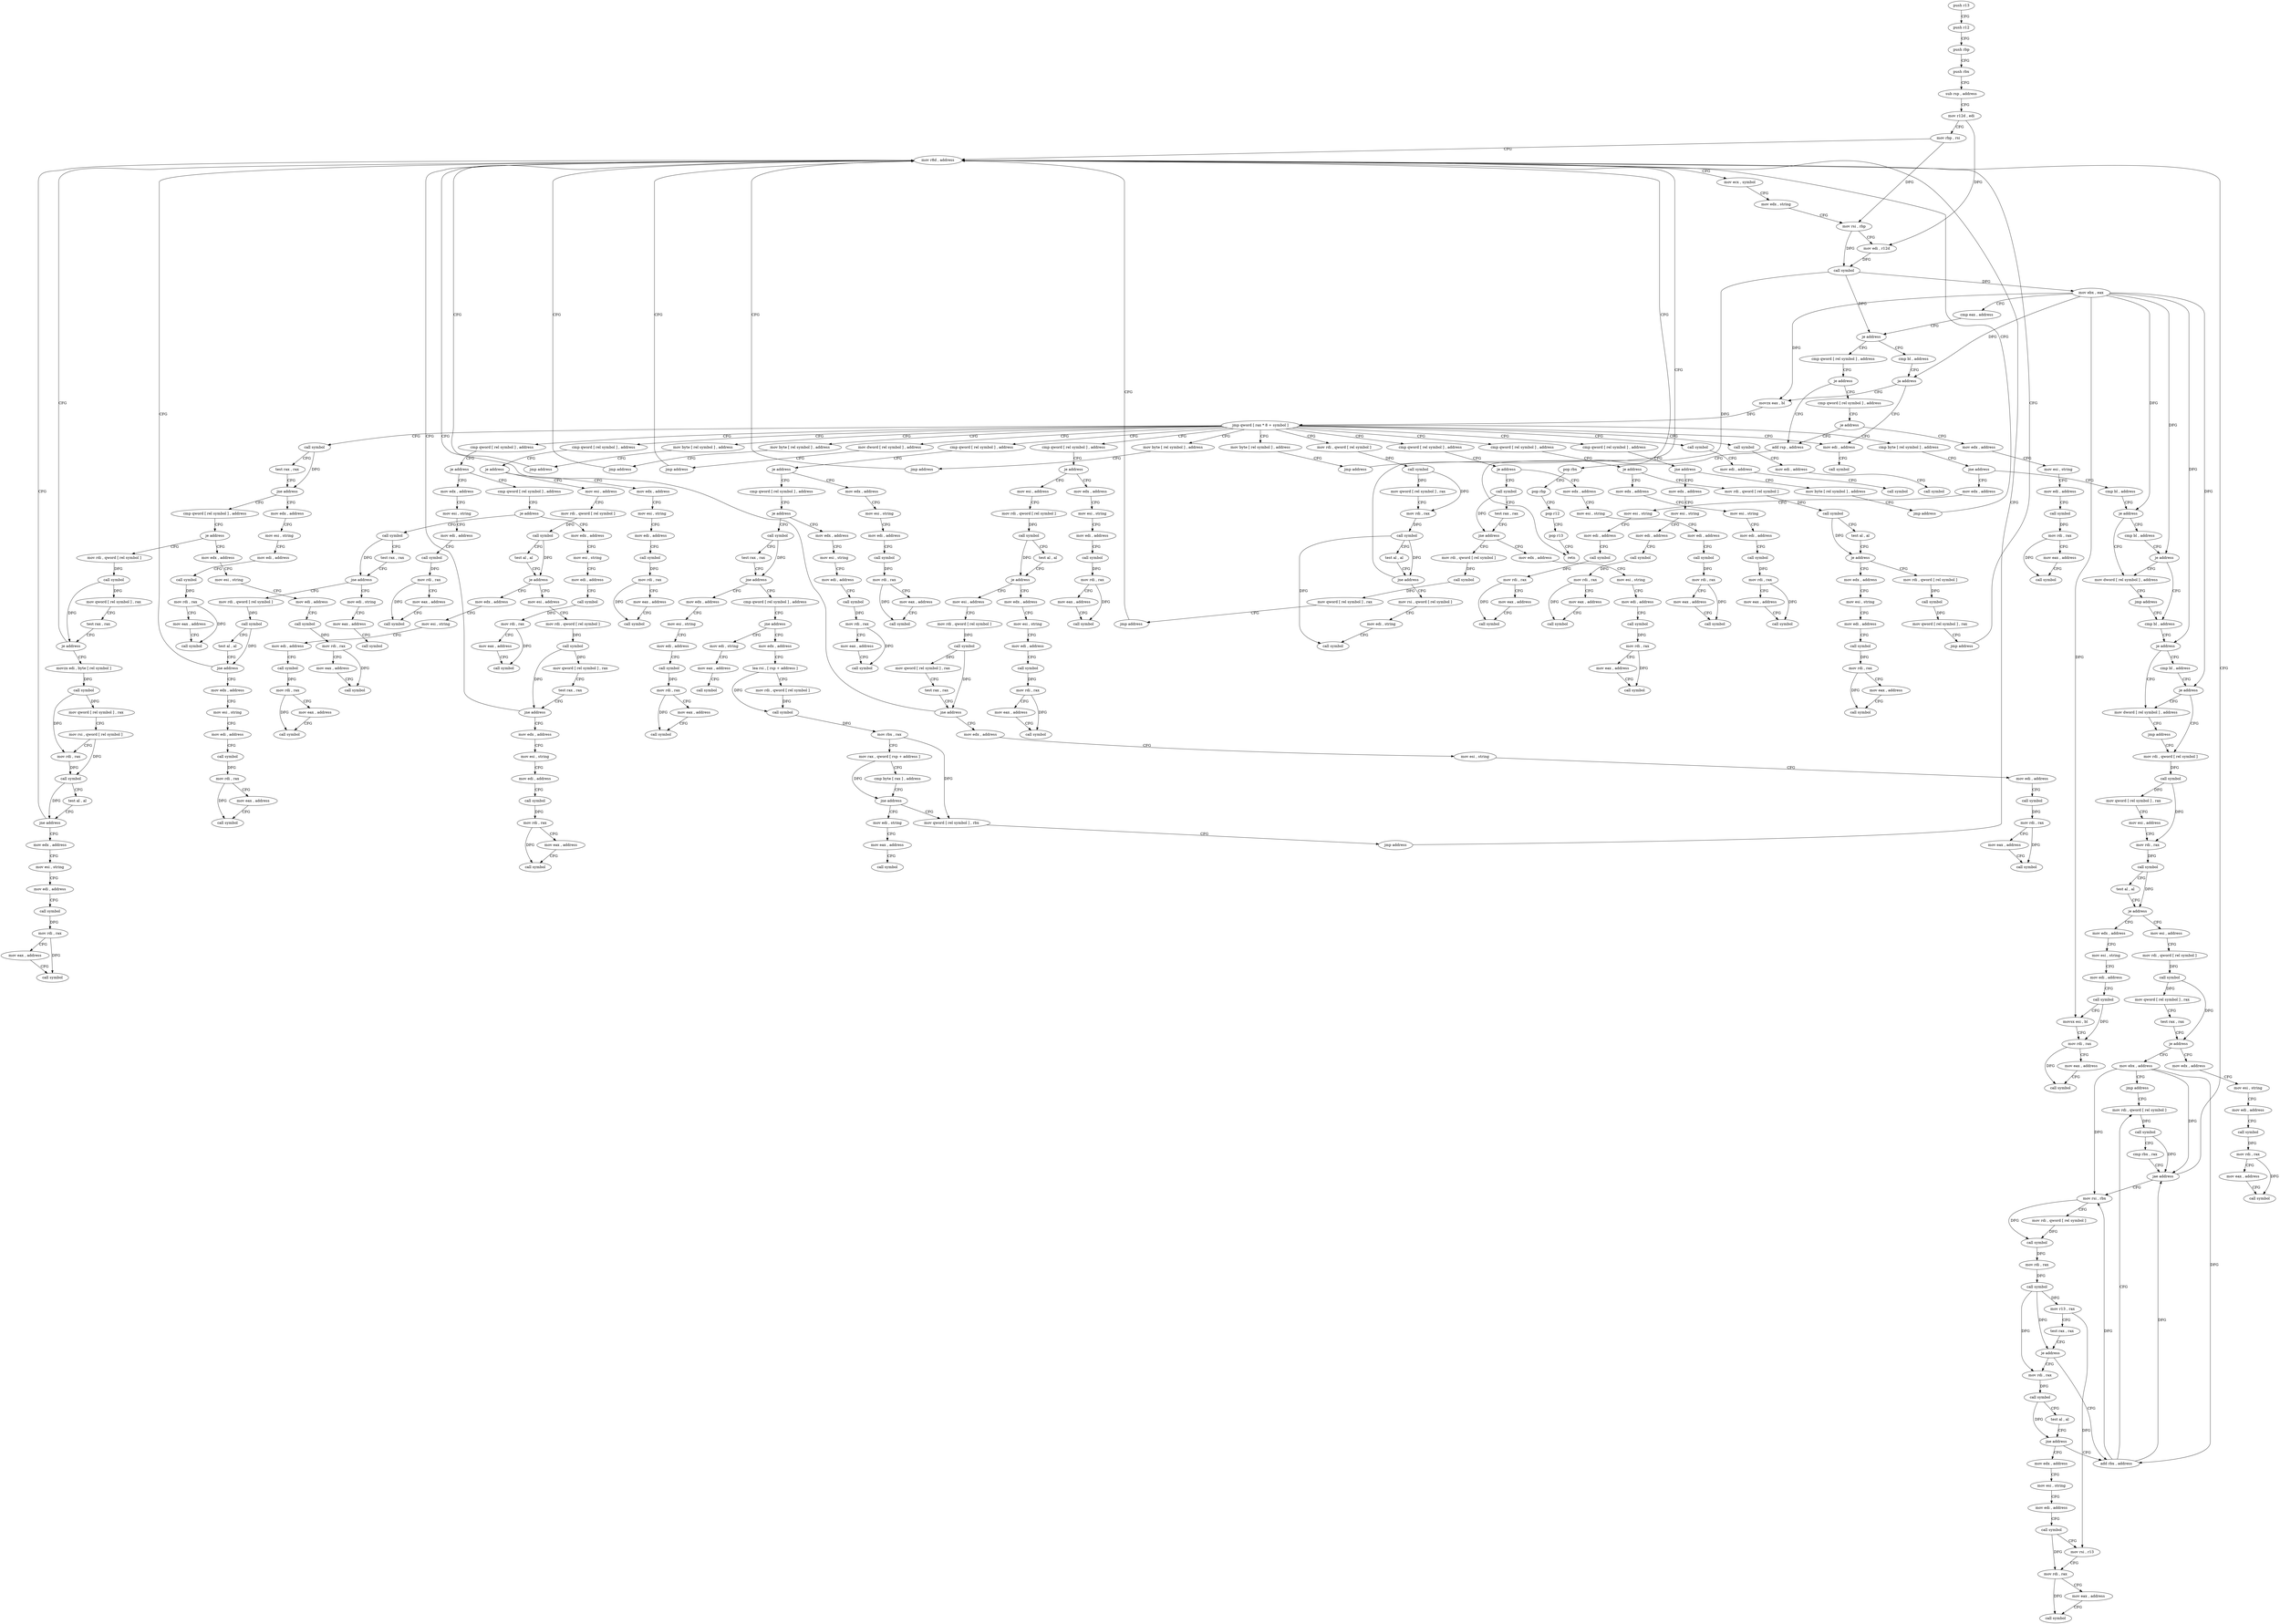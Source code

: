 digraph "func" {
"4217172" [label = "push r13" ]
"4217174" [label = "push r12" ]
"4217176" [label = "push rbp" ]
"4217177" [label = "push rbx" ]
"4217178" [label = "sub rsp , address" ]
"4217182" [label = "mov r12d , edi" ]
"4217185" [label = "mov rbp , rsi" ]
"4217188" [label = "mov r8d , address" ]
"4219005" [label = "cmp qword [ rel symbol ] , address" ]
"4219013" [label = "je address" ]
"4219026" [label = "cmp qword [ rel symbol ] , address" ]
"4219015" [label = "add rsp , address" ]
"4217226" [label = "cmp bl , address" ]
"4217229" [label = "ja address" ]
"4218995" [label = "mov edi , address" ]
"4217235" [label = "movzx eax , bl" ]
"4219034" [label = "je address" ]
"4219036" [label = "mov edx , address" ]
"4219019" [label = "pop rbx" ]
"4219020" [label = "pop rbp" ]
"4219021" [label = "pop r12" ]
"4219023" [label = "pop r13" ]
"4219025" [label = "retn" ]
"4219000" [label = "call symbol" ]
"4217238" [label = "jmp qword [ rax * 8 + symbol ]" ]
"4217245" [label = "call symbol" ]
"4217260" [label = "call symbol" ]
"4217275" [label = "mov rdi , qword [ rel symbol ]" ]
"4217328" [label = "call symbol" ]
"4217531" [label = "cmp qword [ rel symbol ] , address" ]
"4217702" [label = "cmp qword [ rel symbol ] , address" ]
"4217924" [label = "cmp qword [ rel symbol ] , address" ]
"4218036" [label = "mov byte [ rel symbol ] , address" ]
"4218048" [label = "mov byte [ rel symbol ] , address" ]
"4218060" [label = "mov dword [ rel symbol ] , address" ]
"4218075" [label = "mov byte [ rel symbol ] , address" ]
"4218087" [label = "cmp qword [ rel symbol ] , address" ]
"4218257" [label = "cmp qword [ rel symbol ] , address" ]
"4218375" [label = "cmp qword [ rel symbol ] , address" ]
"4218545" [label = "cmp byte [ rel symbol ] , address" ]
"4218918" [label = "mov byte [ rel symbol ] , address" ]
"4218930" [label = "cmp qword [ rel symbol ] , address" ]
"4219041" [label = "mov esi , string" ]
"4219046" [label = "mov edi , address" ]
"4219051" [label = "call symbol" ]
"4219056" [label = "mov rdi , rax" ]
"4219059" [label = "mov eax , address" ]
"4219064" [label = "call symbol" ]
"4217250" [label = "mov edi , address" ]
"4217255" [label = "call symbol" ]
"4217265" [label = "mov edi , address" ]
"4217270" [label = "call symbol" ]
"4217282" [label = "call symbol" ]
"4217287" [label = "mov qword [ rel symbol ] , rax" ]
"4217294" [label = "mov rdi , rax" ]
"4217297" [label = "call symbol" ]
"4217302" [label = "test al , al" ]
"4217304" [label = "jne address" ]
"4217306" [label = "mov rsi , qword [ rel symbol ]" ]
"4217333" [label = "test rax , rax" ]
"4217336" [label = "jne address" ]
"4217493" [label = "mov edx , address" ]
"4217342" [label = "cmp qword [ rel symbol ] , address" ]
"4217539" [label = "je address" ]
"4217574" [label = "cmp qword [ rel symbol ] , address" ]
"4217541" [label = "mov edx , address" ]
"4217710" [label = "je address" ]
"4217745" [label = "cmp qword [ rel symbol ] , address" ]
"4217712" [label = "mov edx , address" ]
"4217932" [label = "je address" ]
"4217967" [label = "call symbol" ]
"4217934" [label = "mov edx , address" ]
"4218043" [label = "jmp address" ]
"4218055" [label = "jmp address" ]
"4218070" [label = "jmp address" ]
"4218082" [label = "jmp address" ]
"4218095" [label = "je address" ]
"4218130" [label = "mov esi , address" ]
"4218097" [label = "mov edx , address" ]
"4218265" [label = "je address" ]
"4218300" [label = "mov rdi , qword [ rel symbol ]" ]
"4218267" [label = "mov edx , address" ]
"4218383" [label = "je address" ]
"4218418" [label = "mov esi , address" ]
"4218385" [label = "mov edx , address" ]
"4218552" [label = "jne address" ]
"4218665" [label = "mov edx , address" ]
"4218554" [label = "cmp bl , address" ]
"4218925" [label = "jmp address" ]
"4218938" [label = "jne address" ]
"4218952" [label = "mov edx , address" ]
"4218940" [label = "mov byte [ rel symbol ] , address" ]
"4217194" [label = "mov ecx , symbol" ]
"4217199" [label = "mov edx , string" ]
"4217204" [label = "mov rsi , rbp" ]
"4217207" [label = "mov edi , r12d" ]
"4217210" [label = "call symbol" ]
"4217215" [label = "mov ebx , eax" ]
"4217217" [label = "cmp eax , address" ]
"4217220" [label = "je address" ]
"4217313" [label = "mov edi , string" ]
"4217318" [label = "call symbol" ]
"4217498" [label = "mov esi , string" ]
"4217503" [label = "mov edi , address" ]
"4217508" [label = "call symbol" ]
"4217513" [label = "mov rdi , rax" ]
"4217516" [label = "mov eax , address" ]
"4217521" [label = "call symbol" ]
"4217350" [label = "je address" ]
"4217385" [label = "mov rdi , qword [ rel symbol ]" ]
"4217352" [label = "mov edx , address" ]
"4217582" [label = "je address" ]
"4217617" [label = "call symbol" ]
"4217584" [label = "mov edx , address" ]
"4217546" [label = "mov esi , string" ]
"4217551" [label = "mov edi , address" ]
"4217556" [label = "call symbol" ]
"4217561" [label = "mov rdi , rax" ]
"4217564" [label = "mov eax , address" ]
"4217569" [label = "call symbol" ]
"4217753" [label = "je address" ]
"4217788" [label = "call symbol" ]
"4217755" [label = "mov edx , address" ]
"4217717" [label = "mov esi , string" ]
"4217722" [label = "mov edi , address" ]
"4217727" [label = "call symbol" ]
"4217732" [label = "mov rdi , rax" ]
"4217735" [label = "mov eax , address" ]
"4217740" [label = "call symbol" ]
"4217972" [label = "test rax , rax" ]
"4217975" [label = "jne address" ]
"4218001" [label = "mov edx , address" ]
"4217977" [label = "mov rdi , qword [ rel symbol ]" ]
"4217939" [label = "mov esi , string" ]
"4217944" [label = "mov edi , address" ]
"4217949" [label = "call symbol" ]
"4217954" [label = "mov rdi , rax" ]
"4217957" [label = "mov eax , address" ]
"4217962" [label = "call symbol" ]
"4218135" [label = "mov rdi , qword [ rel symbol ]" ]
"4218142" [label = "call symbol" ]
"4218147" [label = "test al , al" ]
"4218149" [label = "je address" ]
"4218222" [label = "mov edx , address" ]
"4218151" [label = "mov esi , address" ]
"4218102" [label = "mov esi , string" ]
"4218107" [label = "mov edi , address" ]
"4218112" [label = "call symbol" ]
"4218117" [label = "mov rdi , rax" ]
"4218120" [label = "mov eax , address" ]
"4218125" [label = "call symbol" ]
"4218307" [label = "call symbol" ]
"4218312" [label = "test al , al" ]
"4218314" [label = "je address" ]
"4218340" [label = "mov edx , address" ]
"4218316" [label = "mov rdi , qword [ rel symbol ]" ]
"4218272" [label = "mov esi , string" ]
"4218277" [label = "mov edi , address" ]
"4218282" [label = "call symbol" ]
"4218287" [label = "mov rdi , rax" ]
"4218290" [label = "mov eax , address" ]
"4218295" [label = "call symbol" ]
"4218423" [label = "mov rdi , qword [ rel symbol ]" ]
"4218430" [label = "call symbol" ]
"4218435" [label = "test al , al" ]
"4218437" [label = "je address" ]
"4218510" [label = "mov edx , address" ]
"4218439" [label = "mov esi , address" ]
"4218390" [label = "mov esi , string" ]
"4218395" [label = "mov edi , address" ]
"4218400" [label = "call symbol" ]
"4218405" [label = "mov rdi , rax" ]
"4218408" [label = "mov eax , address" ]
"4218413" [label = "call symbol" ]
"4218670" [label = "mov esi , string" ]
"4218675" [label = "mov edi , address" ]
"4218680" [label = "call symbol" ]
"4218685" [label = "mov rdi , rax" ]
"4218688" [label = "mov eax , address" ]
"4218693" [label = "call symbol" ]
"4218557" [label = "je address" ]
"4218703" [label = "mov dword [ rel symbol ] , address" ]
"4218563" [label = "cmp bl , address" ]
"4218957" [label = "mov esi , string" ]
"4218962" [label = "mov edi , address" ]
"4218967" [label = "call symbol" ]
"4218972" [label = "mov rdi , rax" ]
"4218975" [label = "mov eax , address" ]
"4218980" [label = "call symbol" ]
"4218947" [label = "jmp address" ]
"4217392" [label = "call symbol" ]
"4217397" [label = "mov qword [ rel symbol ] , rax" ]
"4217404" [label = "test rax , rax" ]
"4217407" [label = "je address" ]
"4217413" [label = "movzx edi , byte [ rel symbol ]" ]
"4217357" [label = "mov esi , string" ]
"4217362" [label = "mov edi , address" ]
"4217367" [label = "call symbol" ]
"4217372" [label = "mov rdi , rax" ]
"4217375" [label = "mov eax , address" ]
"4217380" [label = "call symbol" ]
"4217622" [label = "test rax , rax" ]
"4217625" [label = "jne address" ]
"4217685" [label = "mov edi , string" ]
"4217627" [label = "mov rdi , qword [ rel symbol ]" ]
"4217589" [label = "mov esi , string" ]
"4217594" [label = "mov edi , address" ]
"4217599" [label = "call symbol" ]
"4217604" [label = "mov rdi , rax" ]
"4217607" [label = "mov eax , address" ]
"4217612" [label = "call symbol" ]
"4217793" [label = "test rax , rax" ]
"4217796" [label = "jne address" ]
"4217855" [label = "mov edx , address" ]
"4217798" [label = "cmp qword [ rel symbol ] , address" ]
"4217760" [label = "mov esi , string" ]
"4217765" [label = "mov edi , address" ]
"4217770" [label = "call symbol" ]
"4217775" [label = "mov rdi , rax" ]
"4217778" [label = "mov eax , address" ]
"4217783" [label = "call symbol" ]
"4218006" [label = "mov esi , string" ]
"4218011" [label = "mov edi , address" ]
"4218016" [label = "call symbol" ]
"4218021" [label = "mov rdi , rax" ]
"4218024" [label = "mov eax , address" ]
"4218029" [label = "call symbol" ]
"4217984" [label = "call symbol" ]
"4217989" [label = "mov qword [ rel symbol ] , rax" ]
"4217996" [label = "jmp address" ]
"4218227" [label = "mov esi , string" ]
"4218232" [label = "mov edi , address" ]
"4218237" [label = "call symbol" ]
"4218242" [label = "mov rdi , rax" ]
"4218245" [label = "mov eax , address" ]
"4218250" [label = "call symbol" ]
"4218156" [label = "mov rdi , qword [ rel symbol ]" ]
"4218163" [label = "call symbol" ]
"4218168" [label = "mov qword [ rel symbol ] , rax" ]
"4218175" [label = "test rax , rax" ]
"4218178" [label = "jne address" ]
"4218184" [label = "mov edx , address" ]
"4218345" [label = "mov esi , string" ]
"4218350" [label = "mov edi , address" ]
"4218355" [label = "call symbol" ]
"4218360" [label = "mov rdi , rax" ]
"4218363" [label = "mov eax , address" ]
"4218368" [label = "call symbol" ]
"4218323" [label = "call symbol" ]
"4218328" [label = "mov qword [ rel symbol ] , rax" ]
"4218335" [label = "jmp address" ]
"4218515" [label = "mov esi , string" ]
"4218520" [label = "mov edi , address" ]
"4218525" [label = "call symbol" ]
"4218530" [label = "mov rdi , rax" ]
"4218533" [label = "mov eax , address" ]
"4218538" [label = "call symbol" ]
"4218444" [label = "mov rdi , qword [ rel symbol ]" ]
"4218451" [label = "call symbol" ]
"4218456" [label = "mov qword [ rel symbol ] , rax" ]
"4218463" [label = "test rax , rax" ]
"4218466" [label = "jne address" ]
"4218472" [label = "mov edx , address" ]
"4218713" [label = "jmp address" ]
"4218572" [label = "cmp bl , address" ]
"4218566" [label = "je address" ]
"4217420" [label = "call symbol" ]
"4217425" [label = "mov qword [ rel symbol ] , rax" ]
"4217432" [label = "mov rsi , qword [ rel symbol ]" ]
"4217439" [label = "mov rdi , rax" ]
"4217442" [label = "call symbol" ]
"4217447" [label = "test al , al" ]
"4217449" [label = "jne address" ]
"4217455" [label = "mov edx , address" ]
"4217690" [label = "mov eax , address" ]
"4217695" [label = "call symbol" ]
"4217634" [label = "call symbol" ]
"4217639" [label = "test al , al" ]
"4217641" [label = "jne address" ]
"4217647" [label = "mov edx , address" ]
"4217860" [label = "mov esi , string" ]
"4217865" [label = "mov edi , address" ]
"4217870" [label = "call symbol" ]
"4217875" [label = "mov rdi , rax" ]
"4217878" [label = "mov eax , address" ]
"4217883" [label = "call symbol" ]
"4217806" [label = "jne address" ]
"4217890" [label = "mov edi , string" ]
"4217808" [label = "mov edx , address" ]
"4218189" [label = "mov esi , string" ]
"4218194" [label = "mov edi , address" ]
"4218199" [label = "call symbol" ]
"4218204" [label = "mov rdi , rax" ]
"4218207" [label = "mov eax , address" ]
"4218212" [label = "call symbol" ]
"4218477" [label = "mov esi , string" ]
"4218482" [label = "mov edi , address" ]
"4218487" [label = "call symbol" ]
"4218492" [label = "mov rdi , rax" ]
"4218495" [label = "mov eax , address" ]
"4218500" [label = "call symbol" ]
"4218575" [label = "je address" ]
"4218718" [label = "mov dword [ rel symbol ] , address" ]
"4218581" [label = "cmp bl , address" ]
"4217460" [label = "mov esi , string" ]
"4217465" [label = "mov edi , address" ]
"4217470" [label = "call symbol" ]
"4217475" [label = "mov rdi , rax" ]
"4217478" [label = "mov eax , address" ]
"4217483" [label = "call symbol" ]
"4217652" [label = "mov esi , string" ]
"4217657" [label = "mov edi , address" ]
"4217662" [label = "call symbol" ]
"4217667" [label = "mov rdi , rax" ]
"4217670" [label = "mov eax , address" ]
"4217675" [label = "call symbol" ]
"4217895" [label = "mov eax , address" ]
"4217900" [label = "call symbol" ]
"4217813" [label = "lea rsi , [ rsp + address ]" ]
"4217818" [label = "mov rdi , qword [ rel symbol ]" ]
"4217825" [label = "call symbol" ]
"4217830" [label = "mov rbx , rax" ]
"4217833" [label = "mov rax , qword [ rsp + address ]" ]
"4217838" [label = "cmp byte [ rax ] , address" ]
"4217841" [label = "jne address" ]
"4217907" [label = "mov edi , string" ]
"4217843" [label = "mov qword [ rel symbol ] , rbx" ]
"4218728" [label = "jmp address" ]
"4218590" [label = "mov rdi , qword [ rel symbol ]" ]
"4218584" [label = "je address" ]
"4217912" [label = "mov eax , address" ]
"4217917" [label = "call symbol" ]
"4217850" [label = "jmp address" ]
"4218597" [label = "call symbol" ]
"4218602" [label = "mov qword [ rel symbol ] , rax" ]
"4218609" [label = "mov esi , address" ]
"4218614" [label = "mov rdi , rax" ]
"4218617" [label = "call symbol" ]
"4218622" [label = "test al , al" ]
"4218624" [label = "je address" ]
"4218733" [label = "mov edx , address" ]
"4218626" [label = "mov esi , address" ]
"4218738" [label = "mov esi , string" ]
"4218743" [label = "mov edi , address" ]
"4218748" [label = "call symbol" ]
"4218753" [label = "movsx esi , bl" ]
"4218756" [label = "mov rdi , rax" ]
"4218759" [label = "mov eax , address" ]
"4218764" [label = "call symbol" ]
"4218631" [label = "mov rdi , qword [ rel symbol ]" ]
"4218638" [label = "call symbol" ]
"4218643" [label = "mov qword [ rel symbol ] , rax" ]
"4218650" [label = "test rax , rax" ]
"4218653" [label = "je address" ]
"4218774" [label = "mov edx , address" ]
"4218655" [label = "mov ebx , address" ]
"4218779" [label = "mov esi , string" ]
"4218784" [label = "mov edi , address" ]
"4218789" [label = "call symbol" ]
"4218794" [label = "mov rdi , rax" ]
"4218797" [label = "mov eax , address" ]
"4218802" [label = "call symbol" ]
"4218660" [label = "jmp address" ]
"4218816" [label = "mov rdi , qword [ rel symbol ]" ]
"4218823" [label = "call symbol" ]
"4218828" [label = "cmp rbx , rax" ]
"4218831" [label = "jae address" ]
"4218837" [label = "mov rsi , rbx" ]
"4218840" [label = "mov rdi , qword [ rel symbol ]" ]
"4218847" [label = "call symbol" ]
"4218852" [label = "mov rdi , rax" ]
"4218855" [label = "call symbol" ]
"4218860" [label = "mov r13 , rax" ]
"4218863" [label = "test rax , rax" ]
"4218866" [label = "je address" ]
"4218812" [label = "add rbx , address" ]
"4218868" [label = "mov rdi , rax" ]
"4218871" [label = "call symbol" ]
"4218876" [label = "test al , al" ]
"4218878" [label = "jne address" ]
"4218880" [label = "mov edx , address" ]
"4218885" [label = "mov esi , string" ]
"4218890" [label = "mov edi , address" ]
"4218895" [label = "call symbol" ]
"4218900" [label = "mov rsi , r13" ]
"4218903" [label = "mov rdi , rax" ]
"4218906" [label = "mov eax , address" ]
"4218911" [label = "call symbol" ]
"4217172" -> "4217174" [ label = "CFG" ]
"4217174" -> "4217176" [ label = "CFG" ]
"4217176" -> "4217177" [ label = "CFG" ]
"4217177" -> "4217178" [ label = "CFG" ]
"4217178" -> "4217182" [ label = "CFG" ]
"4217182" -> "4217185" [ label = "CFG" ]
"4217182" -> "4217207" [ label = "DFG" ]
"4217185" -> "4217188" [ label = "CFG" ]
"4217185" -> "4217204" [ label = "DFG" ]
"4217188" -> "4217194" [ label = "CFG" ]
"4219005" -> "4219013" [ label = "CFG" ]
"4219013" -> "4219026" [ label = "CFG" ]
"4219013" -> "4219015" [ label = "CFG" ]
"4219026" -> "4219034" [ label = "CFG" ]
"4219015" -> "4219019" [ label = "CFG" ]
"4217226" -> "4217229" [ label = "CFG" ]
"4217229" -> "4218995" [ label = "CFG" ]
"4217229" -> "4217235" [ label = "CFG" ]
"4218995" -> "4219000" [ label = "CFG" ]
"4217235" -> "4217238" [ label = "DFG" ]
"4219034" -> "4219015" [ label = "CFG" ]
"4219034" -> "4219036" [ label = "CFG" ]
"4219036" -> "4219041" [ label = "CFG" ]
"4219019" -> "4219020" [ label = "CFG" ]
"4219020" -> "4219021" [ label = "CFG" ]
"4219021" -> "4219023" [ label = "CFG" ]
"4219023" -> "4219025" [ label = "CFG" ]
"4217238" -> "4217245" [ label = "CFG" ]
"4217238" -> "4217260" [ label = "CFG" ]
"4217238" -> "4217275" [ label = "CFG" ]
"4217238" -> "4217328" [ label = "CFG" ]
"4217238" -> "4217531" [ label = "CFG" ]
"4217238" -> "4217702" [ label = "CFG" ]
"4217238" -> "4217924" [ label = "CFG" ]
"4217238" -> "4218036" [ label = "CFG" ]
"4217238" -> "4218048" [ label = "CFG" ]
"4217238" -> "4218060" [ label = "CFG" ]
"4217238" -> "4218075" [ label = "CFG" ]
"4217238" -> "4218087" [ label = "CFG" ]
"4217238" -> "4218257" [ label = "CFG" ]
"4217238" -> "4218375" [ label = "CFG" ]
"4217238" -> "4218545" [ label = "CFG" ]
"4217238" -> "4218918" [ label = "CFG" ]
"4217238" -> "4218930" [ label = "CFG" ]
"4217238" -> "4218995" [ label = "CFG" ]
"4217245" -> "4217250" [ label = "CFG" ]
"4217260" -> "4217265" [ label = "CFG" ]
"4217275" -> "4217282" [ label = "DFG" ]
"4217328" -> "4217333" [ label = "CFG" ]
"4217328" -> "4217336" [ label = "DFG" ]
"4217531" -> "4217539" [ label = "CFG" ]
"4217702" -> "4217710" [ label = "CFG" ]
"4217924" -> "4217932" [ label = "CFG" ]
"4218036" -> "4218043" [ label = "CFG" ]
"4218048" -> "4218055" [ label = "CFG" ]
"4218060" -> "4218070" [ label = "CFG" ]
"4218075" -> "4218082" [ label = "CFG" ]
"4218087" -> "4218095" [ label = "CFG" ]
"4218257" -> "4218265" [ label = "CFG" ]
"4218375" -> "4218383" [ label = "CFG" ]
"4218545" -> "4218552" [ label = "CFG" ]
"4218918" -> "4218925" [ label = "CFG" ]
"4218930" -> "4218938" [ label = "CFG" ]
"4219041" -> "4219046" [ label = "CFG" ]
"4219046" -> "4219051" [ label = "CFG" ]
"4219051" -> "4219056" [ label = "DFG" ]
"4219056" -> "4219059" [ label = "CFG" ]
"4219056" -> "4219064" [ label = "DFG" ]
"4219059" -> "4219064" [ label = "CFG" ]
"4217250" -> "4217255" [ label = "CFG" ]
"4217265" -> "4217270" [ label = "CFG" ]
"4217282" -> "4217287" [ label = "DFG" ]
"4217282" -> "4217294" [ label = "DFG" ]
"4217287" -> "4217294" [ label = "CFG" ]
"4217294" -> "4217297" [ label = "DFG" ]
"4217297" -> "4217302" [ label = "CFG" ]
"4217297" -> "4217304" [ label = "DFG" ]
"4217297" -> "4217318" [ label = "DFG" ]
"4217302" -> "4217304" [ label = "CFG" ]
"4217304" -> "4217188" [ label = "CFG" ]
"4217304" -> "4217306" [ label = "CFG" ]
"4217306" -> "4217313" [ label = "CFG" ]
"4217333" -> "4217336" [ label = "CFG" ]
"4217336" -> "4217493" [ label = "CFG" ]
"4217336" -> "4217342" [ label = "CFG" ]
"4217493" -> "4217498" [ label = "CFG" ]
"4217342" -> "4217350" [ label = "CFG" ]
"4217539" -> "4217574" [ label = "CFG" ]
"4217539" -> "4217541" [ label = "CFG" ]
"4217574" -> "4217582" [ label = "CFG" ]
"4217541" -> "4217546" [ label = "CFG" ]
"4217710" -> "4217745" [ label = "CFG" ]
"4217710" -> "4217712" [ label = "CFG" ]
"4217745" -> "4217753" [ label = "CFG" ]
"4217712" -> "4217717" [ label = "CFG" ]
"4217932" -> "4217967" [ label = "CFG" ]
"4217932" -> "4217934" [ label = "CFG" ]
"4217967" -> "4217972" [ label = "CFG" ]
"4217967" -> "4217975" [ label = "DFG" ]
"4217934" -> "4217939" [ label = "CFG" ]
"4218043" -> "4217188" [ label = "CFG" ]
"4218055" -> "4217188" [ label = "CFG" ]
"4218070" -> "4217188" [ label = "CFG" ]
"4218082" -> "4217188" [ label = "CFG" ]
"4218095" -> "4218130" [ label = "CFG" ]
"4218095" -> "4218097" [ label = "CFG" ]
"4218130" -> "4218135" [ label = "CFG" ]
"4218097" -> "4218102" [ label = "CFG" ]
"4218265" -> "4218300" [ label = "CFG" ]
"4218265" -> "4218267" [ label = "CFG" ]
"4218300" -> "4218307" [ label = "DFG" ]
"4218267" -> "4218272" [ label = "CFG" ]
"4218383" -> "4218418" [ label = "CFG" ]
"4218383" -> "4218385" [ label = "CFG" ]
"4218418" -> "4218423" [ label = "CFG" ]
"4218385" -> "4218390" [ label = "CFG" ]
"4218552" -> "4218665" [ label = "CFG" ]
"4218552" -> "4218554" [ label = "CFG" ]
"4218665" -> "4218670" [ label = "CFG" ]
"4218554" -> "4218557" [ label = "CFG" ]
"4218925" -> "4217188" [ label = "CFG" ]
"4218938" -> "4218952" [ label = "CFG" ]
"4218938" -> "4218940" [ label = "CFG" ]
"4218952" -> "4218957" [ label = "CFG" ]
"4218940" -> "4218947" [ label = "CFG" ]
"4217194" -> "4217199" [ label = "CFG" ]
"4217199" -> "4217204" [ label = "CFG" ]
"4217204" -> "4217207" [ label = "CFG" ]
"4217204" -> "4217210" [ label = "DFG" ]
"4217207" -> "4217210" [ label = "DFG" ]
"4217210" -> "4217215" [ label = "DFG" ]
"4217210" -> "4217220" [ label = "DFG" ]
"4217210" -> "4219025" [ label = "DFG" ]
"4217215" -> "4217217" [ label = "CFG" ]
"4217215" -> "4217229" [ label = "DFG" ]
"4217215" -> "4217235" [ label = "DFG" ]
"4217215" -> "4218557" [ label = "DFG" ]
"4217215" -> "4218566" [ label = "DFG" ]
"4217215" -> "4218575" [ label = "DFG" ]
"4217215" -> "4218584" [ label = "DFG" ]
"4217215" -> "4218753" [ label = "DFG" ]
"4217217" -> "4217220" [ label = "CFG" ]
"4217220" -> "4219005" [ label = "CFG" ]
"4217220" -> "4217226" [ label = "CFG" ]
"4217313" -> "4217318" [ label = "CFG" ]
"4217498" -> "4217503" [ label = "CFG" ]
"4217503" -> "4217508" [ label = "CFG" ]
"4217508" -> "4217513" [ label = "DFG" ]
"4217513" -> "4217516" [ label = "CFG" ]
"4217513" -> "4217521" [ label = "DFG" ]
"4217516" -> "4217521" [ label = "CFG" ]
"4217350" -> "4217385" [ label = "CFG" ]
"4217350" -> "4217352" [ label = "CFG" ]
"4217385" -> "4217392" [ label = "DFG" ]
"4217352" -> "4217357" [ label = "CFG" ]
"4217582" -> "4217617" [ label = "CFG" ]
"4217582" -> "4217584" [ label = "CFG" ]
"4217617" -> "4217622" [ label = "CFG" ]
"4217617" -> "4217625" [ label = "DFG" ]
"4217584" -> "4217589" [ label = "CFG" ]
"4217546" -> "4217551" [ label = "CFG" ]
"4217551" -> "4217556" [ label = "CFG" ]
"4217556" -> "4217561" [ label = "DFG" ]
"4217561" -> "4217564" [ label = "CFG" ]
"4217561" -> "4217569" [ label = "DFG" ]
"4217564" -> "4217569" [ label = "CFG" ]
"4217753" -> "4217788" [ label = "CFG" ]
"4217753" -> "4217755" [ label = "CFG" ]
"4217788" -> "4217793" [ label = "CFG" ]
"4217788" -> "4217796" [ label = "DFG" ]
"4217755" -> "4217760" [ label = "CFG" ]
"4217717" -> "4217722" [ label = "CFG" ]
"4217722" -> "4217727" [ label = "CFG" ]
"4217727" -> "4217732" [ label = "DFG" ]
"4217732" -> "4217735" [ label = "CFG" ]
"4217732" -> "4217740" [ label = "DFG" ]
"4217735" -> "4217740" [ label = "CFG" ]
"4217972" -> "4217975" [ label = "CFG" ]
"4217975" -> "4218001" [ label = "CFG" ]
"4217975" -> "4217977" [ label = "CFG" ]
"4218001" -> "4218006" [ label = "CFG" ]
"4217977" -> "4217984" [ label = "DFG" ]
"4217939" -> "4217944" [ label = "CFG" ]
"4217944" -> "4217949" [ label = "CFG" ]
"4217949" -> "4217954" [ label = "DFG" ]
"4217954" -> "4217957" [ label = "CFG" ]
"4217954" -> "4217962" [ label = "DFG" ]
"4217957" -> "4217962" [ label = "CFG" ]
"4218135" -> "4218142" [ label = "DFG" ]
"4218142" -> "4218147" [ label = "CFG" ]
"4218142" -> "4218149" [ label = "DFG" ]
"4218147" -> "4218149" [ label = "CFG" ]
"4218149" -> "4218222" [ label = "CFG" ]
"4218149" -> "4218151" [ label = "CFG" ]
"4218222" -> "4218227" [ label = "CFG" ]
"4218151" -> "4218156" [ label = "CFG" ]
"4218102" -> "4218107" [ label = "CFG" ]
"4218107" -> "4218112" [ label = "CFG" ]
"4218112" -> "4218117" [ label = "DFG" ]
"4218117" -> "4218120" [ label = "CFG" ]
"4218117" -> "4218125" [ label = "DFG" ]
"4218120" -> "4218125" [ label = "CFG" ]
"4218307" -> "4218312" [ label = "CFG" ]
"4218307" -> "4218314" [ label = "DFG" ]
"4218312" -> "4218314" [ label = "CFG" ]
"4218314" -> "4218340" [ label = "CFG" ]
"4218314" -> "4218316" [ label = "CFG" ]
"4218340" -> "4218345" [ label = "CFG" ]
"4218316" -> "4218323" [ label = "DFG" ]
"4218272" -> "4218277" [ label = "CFG" ]
"4218277" -> "4218282" [ label = "CFG" ]
"4218282" -> "4218287" [ label = "DFG" ]
"4218287" -> "4218290" [ label = "CFG" ]
"4218287" -> "4218295" [ label = "DFG" ]
"4218290" -> "4218295" [ label = "CFG" ]
"4218423" -> "4218430" [ label = "DFG" ]
"4218430" -> "4218435" [ label = "CFG" ]
"4218430" -> "4218437" [ label = "DFG" ]
"4218435" -> "4218437" [ label = "CFG" ]
"4218437" -> "4218510" [ label = "CFG" ]
"4218437" -> "4218439" [ label = "CFG" ]
"4218510" -> "4218515" [ label = "CFG" ]
"4218439" -> "4218444" [ label = "CFG" ]
"4218390" -> "4218395" [ label = "CFG" ]
"4218395" -> "4218400" [ label = "CFG" ]
"4218400" -> "4218405" [ label = "DFG" ]
"4218405" -> "4218408" [ label = "CFG" ]
"4218405" -> "4218413" [ label = "DFG" ]
"4218408" -> "4218413" [ label = "CFG" ]
"4218670" -> "4218675" [ label = "CFG" ]
"4218675" -> "4218680" [ label = "CFG" ]
"4218680" -> "4218685" [ label = "DFG" ]
"4218685" -> "4218688" [ label = "CFG" ]
"4218685" -> "4218693" [ label = "DFG" ]
"4218688" -> "4218693" [ label = "CFG" ]
"4218557" -> "4218703" [ label = "CFG" ]
"4218557" -> "4218563" [ label = "CFG" ]
"4218703" -> "4218713" [ label = "CFG" ]
"4218563" -> "4218566" [ label = "CFG" ]
"4218957" -> "4218962" [ label = "CFG" ]
"4218962" -> "4218967" [ label = "CFG" ]
"4218967" -> "4218972" [ label = "DFG" ]
"4218972" -> "4218975" [ label = "CFG" ]
"4218972" -> "4218980" [ label = "DFG" ]
"4218975" -> "4218980" [ label = "CFG" ]
"4218947" -> "4217188" [ label = "CFG" ]
"4217392" -> "4217397" [ label = "DFG" ]
"4217392" -> "4217407" [ label = "DFG" ]
"4217397" -> "4217404" [ label = "CFG" ]
"4217404" -> "4217407" [ label = "CFG" ]
"4217407" -> "4217188" [ label = "CFG" ]
"4217407" -> "4217413" [ label = "CFG" ]
"4217413" -> "4217420" [ label = "DFG" ]
"4217357" -> "4217362" [ label = "CFG" ]
"4217362" -> "4217367" [ label = "CFG" ]
"4217367" -> "4217372" [ label = "DFG" ]
"4217372" -> "4217375" [ label = "CFG" ]
"4217372" -> "4217380" [ label = "DFG" ]
"4217375" -> "4217380" [ label = "CFG" ]
"4217622" -> "4217625" [ label = "CFG" ]
"4217625" -> "4217685" [ label = "CFG" ]
"4217625" -> "4217627" [ label = "CFG" ]
"4217685" -> "4217690" [ label = "CFG" ]
"4217627" -> "4217634" [ label = "DFG" ]
"4217589" -> "4217594" [ label = "CFG" ]
"4217594" -> "4217599" [ label = "CFG" ]
"4217599" -> "4217604" [ label = "DFG" ]
"4217604" -> "4217607" [ label = "CFG" ]
"4217604" -> "4217612" [ label = "DFG" ]
"4217607" -> "4217612" [ label = "CFG" ]
"4217793" -> "4217796" [ label = "CFG" ]
"4217796" -> "4217855" [ label = "CFG" ]
"4217796" -> "4217798" [ label = "CFG" ]
"4217855" -> "4217860" [ label = "CFG" ]
"4217798" -> "4217806" [ label = "CFG" ]
"4217760" -> "4217765" [ label = "CFG" ]
"4217765" -> "4217770" [ label = "CFG" ]
"4217770" -> "4217775" [ label = "DFG" ]
"4217775" -> "4217778" [ label = "CFG" ]
"4217775" -> "4217783" [ label = "DFG" ]
"4217778" -> "4217783" [ label = "CFG" ]
"4218006" -> "4218011" [ label = "CFG" ]
"4218011" -> "4218016" [ label = "CFG" ]
"4218016" -> "4218021" [ label = "DFG" ]
"4218021" -> "4218024" [ label = "CFG" ]
"4218021" -> "4218029" [ label = "DFG" ]
"4218024" -> "4218029" [ label = "CFG" ]
"4217984" -> "4217989" [ label = "DFG" ]
"4217989" -> "4217996" [ label = "CFG" ]
"4217996" -> "4217188" [ label = "CFG" ]
"4218227" -> "4218232" [ label = "CFG" ]
"4218232" -> "4218237" [ label = "CFG" ]
"4218237" -> "4218242" [ label = "DFG" ]
"4218242" -> "4218245" [ label = "CFG" ]
"4218242" -> "4218250" [ label = "DFG" ]
"4218245" -> "4218250" [ label = "CFG" ]
"4218156" -> "4218163" [ label = "DFG" ]
"4218163" -> "4218168" [ label = "DFG" ]
"4218163" -> "4218178" [ label = "DFG" ]
"4218168" -> "4218175" [ label = "CFG" ]
"4218175" -> "4218178" [ label = "CFG" ]
"4218178" -> "4217188" [ label = "CFG" ]
"4218178" -> "4218184" [ label = "CFG" ]
"4218184" -> "4218189" [ label = "CFG" ]
"4218345" -> "4218350" [ label = "CFG" ]
"4218350" -> "4218355" [ label = "CFG" ]
"4218355" -> "4218360" [ label = "DFG" ]
"4218360" -> "4218363" [ label = "CFG" ]
"4218360" -> "4218368" [ label = "DFG" ]
"4218363" -> "4218368" [ label = "CFG" ]
"4218323" -> "4218328" [ label = "DFG" ]
"4218328" -> "4218335" [ label = "CFG" ]
"4218335" -> "4217188" [ label = "CFG" ]
"4218515" -> "4218520" [ label = "CFG" ]
"4218520" -> "4218525" [ label = "CFG" ]
"4218525" -> "4218530" [ label = "DFG" ]
"4218530" -> "4218533" [ label = "CFG" ]
"4218530" -> "4218538" [ label = "DFG" ]
"4218533" -> "4218538" [ label = "CFG" ]
"4218444" -> "4218451" [ label = "DFG" ]
"4218451" -> "4218456" [ label = "DFG" ]
"4218451" -> "4218466" [ label = "DFG" ]
"4218456" -> "4218463" [ label = "CFG" ]
"4218463" -> "4218466" [ label = "CFG" ]
"4218466" -> "4217188" [ label = "CFG" ]
"4218466" -> "4218472" [ label = "CFG" ]
"4218472" -> "4218477" [ label = "CFG" ]
"4218713" -> "4218572" [ label = "CFG" ]
"4218572" -> "4218575" [ label = "CFG" ]
"4218566" -> "4218703" [ label = "CFG" ]
"4218566" -> "4218572" [ label = "CFG" ]
"4217420" -> "4217425" [ label = "DFG" ]
"4217420" -> "4217439" [ label = "DFG" ]
"4217425" -> "4217432" [ label = "CFG" ]
"4217432" -> "4217439" [ label = "CFG" ]
"4217432" -> "4217442" [ label = "DFG" ]
"4217439" -> "4217442" [ label = "DFG" ]
"4217442" -> "4217447" [ label = "CFG" ]
"4217442" -> "4217449" [ label = "DFG" ]
"4217447" -> "4217449" [ label = "CFG" ]
"4217449" -> "4217188" [ label = "CFG" ]
"4217449" -> "4217455" [ label = "CFG" ]
"4217455" -> "4217460" [ label = "CFG" ]
"4217690" -> "4217695" [ label = "CFG" ]
"4217634" -> "4217639" [ label = "CFG" ]
"4217634" -> "4217641" [ label = "DFG" ]
"4217639" -> "4217641" [ label = "CFG" ]
"4217641" -> "4217188" [ label = "CFG" ]
"4217641" -> "4217647" [ label = "CFG" ]
"4217647" -> "4217652" [ label = "CFG" ]
"4217860" -> "4217865" [ label = "CFG" ]
"4217865" -> "4217870" [ label = "CFG" ]
"4217870" -> "4217875" [ label = "DFG" ]
"4217875" -> "4217878" [ label = "CFG" ]
"4217875" -> "4217883" [ label = "DFG" ]
"4217878" -> "4217883" [ label = "CFG" ]
"4217806" -> "4217890" [ label = "CFG" ]
"4217806" -> "4217808" [ label = "CFG" ]
"4217890" -> "4217895" [ label = "CFG" ]
"4217808" -> "4217813" [ label = "CFG" ]
"4218189" -> "4218194" [ label = "CFG" ]
"4218194" -> "4218199" [ label = "CFG" ]
"4218199" -> "4218204" [ label = "DFG" ]
"4218204" -> "4218207" [ label = "CFG" ]
"4218204" -> "4218212" [ label = "DFG" ]
"4218207" -> "4218212" [ label = "CFG" ]
"4218477" -> "4218482" [ label = "CFG" ]
"4218482" -> "4218487" [ label = "CFG" ]
"4218487" -> "4218492" [ label = "DFG" ]
"4218492" -> "4218495" [ label = "CFG" ]
"4218492" -> "4218500" [ label = "DFG" ]
"4218495" -> "4218500" [ label = "CFG" ]
"4218575" -> "4218718" [ label = "CFG" ]
"4218575" -> "4218581" [ label = "CFG" ]
"4218718" -> "4218728" [ label = "CFG" ]
"4218581" -> "4218584" [ label = "CFG" ]
"4217460" -> "4217465" [ label = "CFG" ]
"4217465" -> "4217470" [ label = "CFG" ]
"4217470" -> "4217475" [ label = "DFG" ]
"4217475" -> "4217478" [ label = "CFG" ]
"4217475" -> "4217483" [ label = "DFG" ]
"4217478" -> "4217483" [ label = "CFG" ]
"4217652" -> "4217657" [ label = "CFG" ]
"4217657" -> "4217662" [ label = "CFG" ]
"4217662" -> "4217667" [ label = "DFG" ]
"4217667" -> "4217670" [ label = "CFG" ]
"4217667" -> "4217675" [ label = "DFG" ]
"4217670" -> "4217675" [ label = "CFG" ]
"4217895" -> "4217900" [ label = "CFG" ]
"4217813" -> "4217818" [ label = "CFG" ]
"4217813" -> "4217825" [ label = "DFG" ]
"4217818" -> "4217825" [ label = "DFG" ]
"4217825" -> "4217830" [ label = "DFG" ]
"4217830" -> "4217833" [ label = "CFG" ]
"4217830" -> "4217843" [ label = "DFG" ]
"4217833" -> "4217838" [ label = "CFG" ]
"4217833" -> "4217841" [ label = "DFG" ]
"4217838" -> "4217841" [ label = "CFG" ]
"4217841" -> "4217907" [ label = "CFG" ]
"4217841" -> "4217843" [ label = "CFG" ]
"4217907" -> "4217912" [ label = "CFG" ]
"4217843" -> "4217850" [ label = "CFG" ]
"4218728" -> "4218590" [ label = "CFG" ]
"4218590" -> "4218597" [ label = "DFG" ]
"4218584" -> "4218718" [ label = "CFG" ]
"4218584" -> "4218590" [ label = "CFG" ]
"4217912" -> "4217917" [ label = "CFG" ]
"4217850" -> "4217188" [ label = "CFG" ]
"4218597" -> "4218602" [ label = "DFG" ]
"4218597" -> "4218614" [ label = "DFG" ]
"4218602" -> "4218609" [ label = "CFG" ]
"4218609" -> "4218614" [ label = "CFG" ]
"4218614" -> "4218617" [ label = "DFG" ]
"4218617" -> "4218622" [ label = "CFG" ]
"4218617" -> "4218624" [ label = "DFG" ]
"4218622" -> "4218624" [ label = "CFG" ]
"4218624" -> "4218733" [ label = "CFG" ]
"4218624" -> "4218626" [ label = "CFG" ]
"4218733" -> "4218738" [ label = "CFG" ]
"4218626" -> "4218631" [ label = "CFG" ]
"4218738" -> "4218743" [ label = "CFG" ]
"4218743" -> "4218748" [ label = "CFG" ]
"4218748" -> "4218753" [ label = "CFG" ]
"4218748" -> "4218756" [ label = "DFG" ]
"4218753" -> "4218756" [ label = "CFG" ]
"4218756" -> "4218759" [ label = "CFG" ]
"4218756" -> "4218764" [ label = "DFG" ]
"4218759" -> "4218764" [ label = "CFG" ]
"4218631" -> "4218638" [ label = "DFG" ]
"4218638" -> "4218643" [ label = "DFG" ]
"4218638" -> "4218653" [ label = "DFG" ]
"4218643" -> "4218650" [ label = "CFG" ]
"4218650" -> "4218653" [ label = "CFG" ]
"4218653" -> "4218774" [ label = "CFG" ]
"4218653" -> "4218655" [ label = "CFG" ]
"4218774" -> "4218779" [ label = "CFG" ]
"4218655" -> "4218660" [ label = "CFG" ]
"4218655" -> "4218831" [ label = "DFG" ]
"4218655" -> "4218837" [ label = "DFG" ]
"4218655" -> "4218812" [ label = "DFG" ]
"4218779" -> "4218784" [ label = "CFG" ]
"4218784" -> "4218789" [ label = "CFG" ]
"4218789" -> "4218794" [ label = "DFG" ]
"4218794" -> "4218797" [ label = "CFG" ]
"4218794" -> "4218802" [ label = "DFG" ]
"4218797" -> "4218802" [ label = "CFG" ]
"4218660" -> "4218816" [ label = "CFG" ]
"4218816" -> "4218823" [ label = "DFG" ]
"4218823" -> "4218828" [ label = "CFG" ]
"4218823" -> "4218831" [ label = "DFG" ]
"4218828" -> "4218831" [ label = "CFG" ]
"4218831" -> "4217188" [ label = "CFG" ]
"4218831" -> "4218837" [ label = "CFG" ]
"4218837" -> "4218840" [ label = "CFG" ]
"4218837" -> "4218847" [ label = "DFG" ]
"4218840" -> "4218847" [ label = "DFG" ]
"4218847" -> "4218852" [ label = "DFG" ]
"4218852" -> "4218855" [ label = "DFG" ]
"4218855" -> "4218860" [ label = "DFG" ]
"4218855" -> "4218866" [ label = "DFG" ]
"4218855" -> "4218868" [ label = "DFG" ]
"4218860" -> "4218863" [ label = "CFG" ]
"4218860" -> "4218900" [ label = "DFG" ]
"4218863" -> "4218866" [ label = "CFG" ]
"4218866" -> "4218812" [ label = "CFG" ]
"4218866" -> "4218868" [ label = "CFG" ]
"4218812" -> "4218816" [ label = "CFG" ]
"4218812" -> "4218837" [ label = "DFG" ]
"4218812" -> "4218831" [ label = "DFG" ]
"4218868" -> "4218871" [ label = "DFG" ]
"4218871" -> "4218876" [ label = "CFG" ]
"4218871" -> "4218878" [ label = "DFG" ]
"4218876" -> "4218878" [ label = "CFG" ]
"4218878" -> "4218812" [ label = "CFG" ]
"4218878" -> "4218880" [ label = "CFG" ]
"4218880" -> "4218885" [ label = "CFG" ]
"4218885" -> "4218890" [ label = "CFG" ]
"4218890" -> "4218895" [ label = "CFG" ]
"4218895" -> "4218900" [ label = "CFG" ]
"4218895" -> "4218903" [ label = "DFG" ]
"4218900" -> "4218903" [ label = "CFG" ]
"4218903" -> "4218906" [ label = "CFG" ]
"4218903" -> "4218911" [ label = "DFG" ]
"4218906" -> "4218911" [ label = "CFG" ]
}
